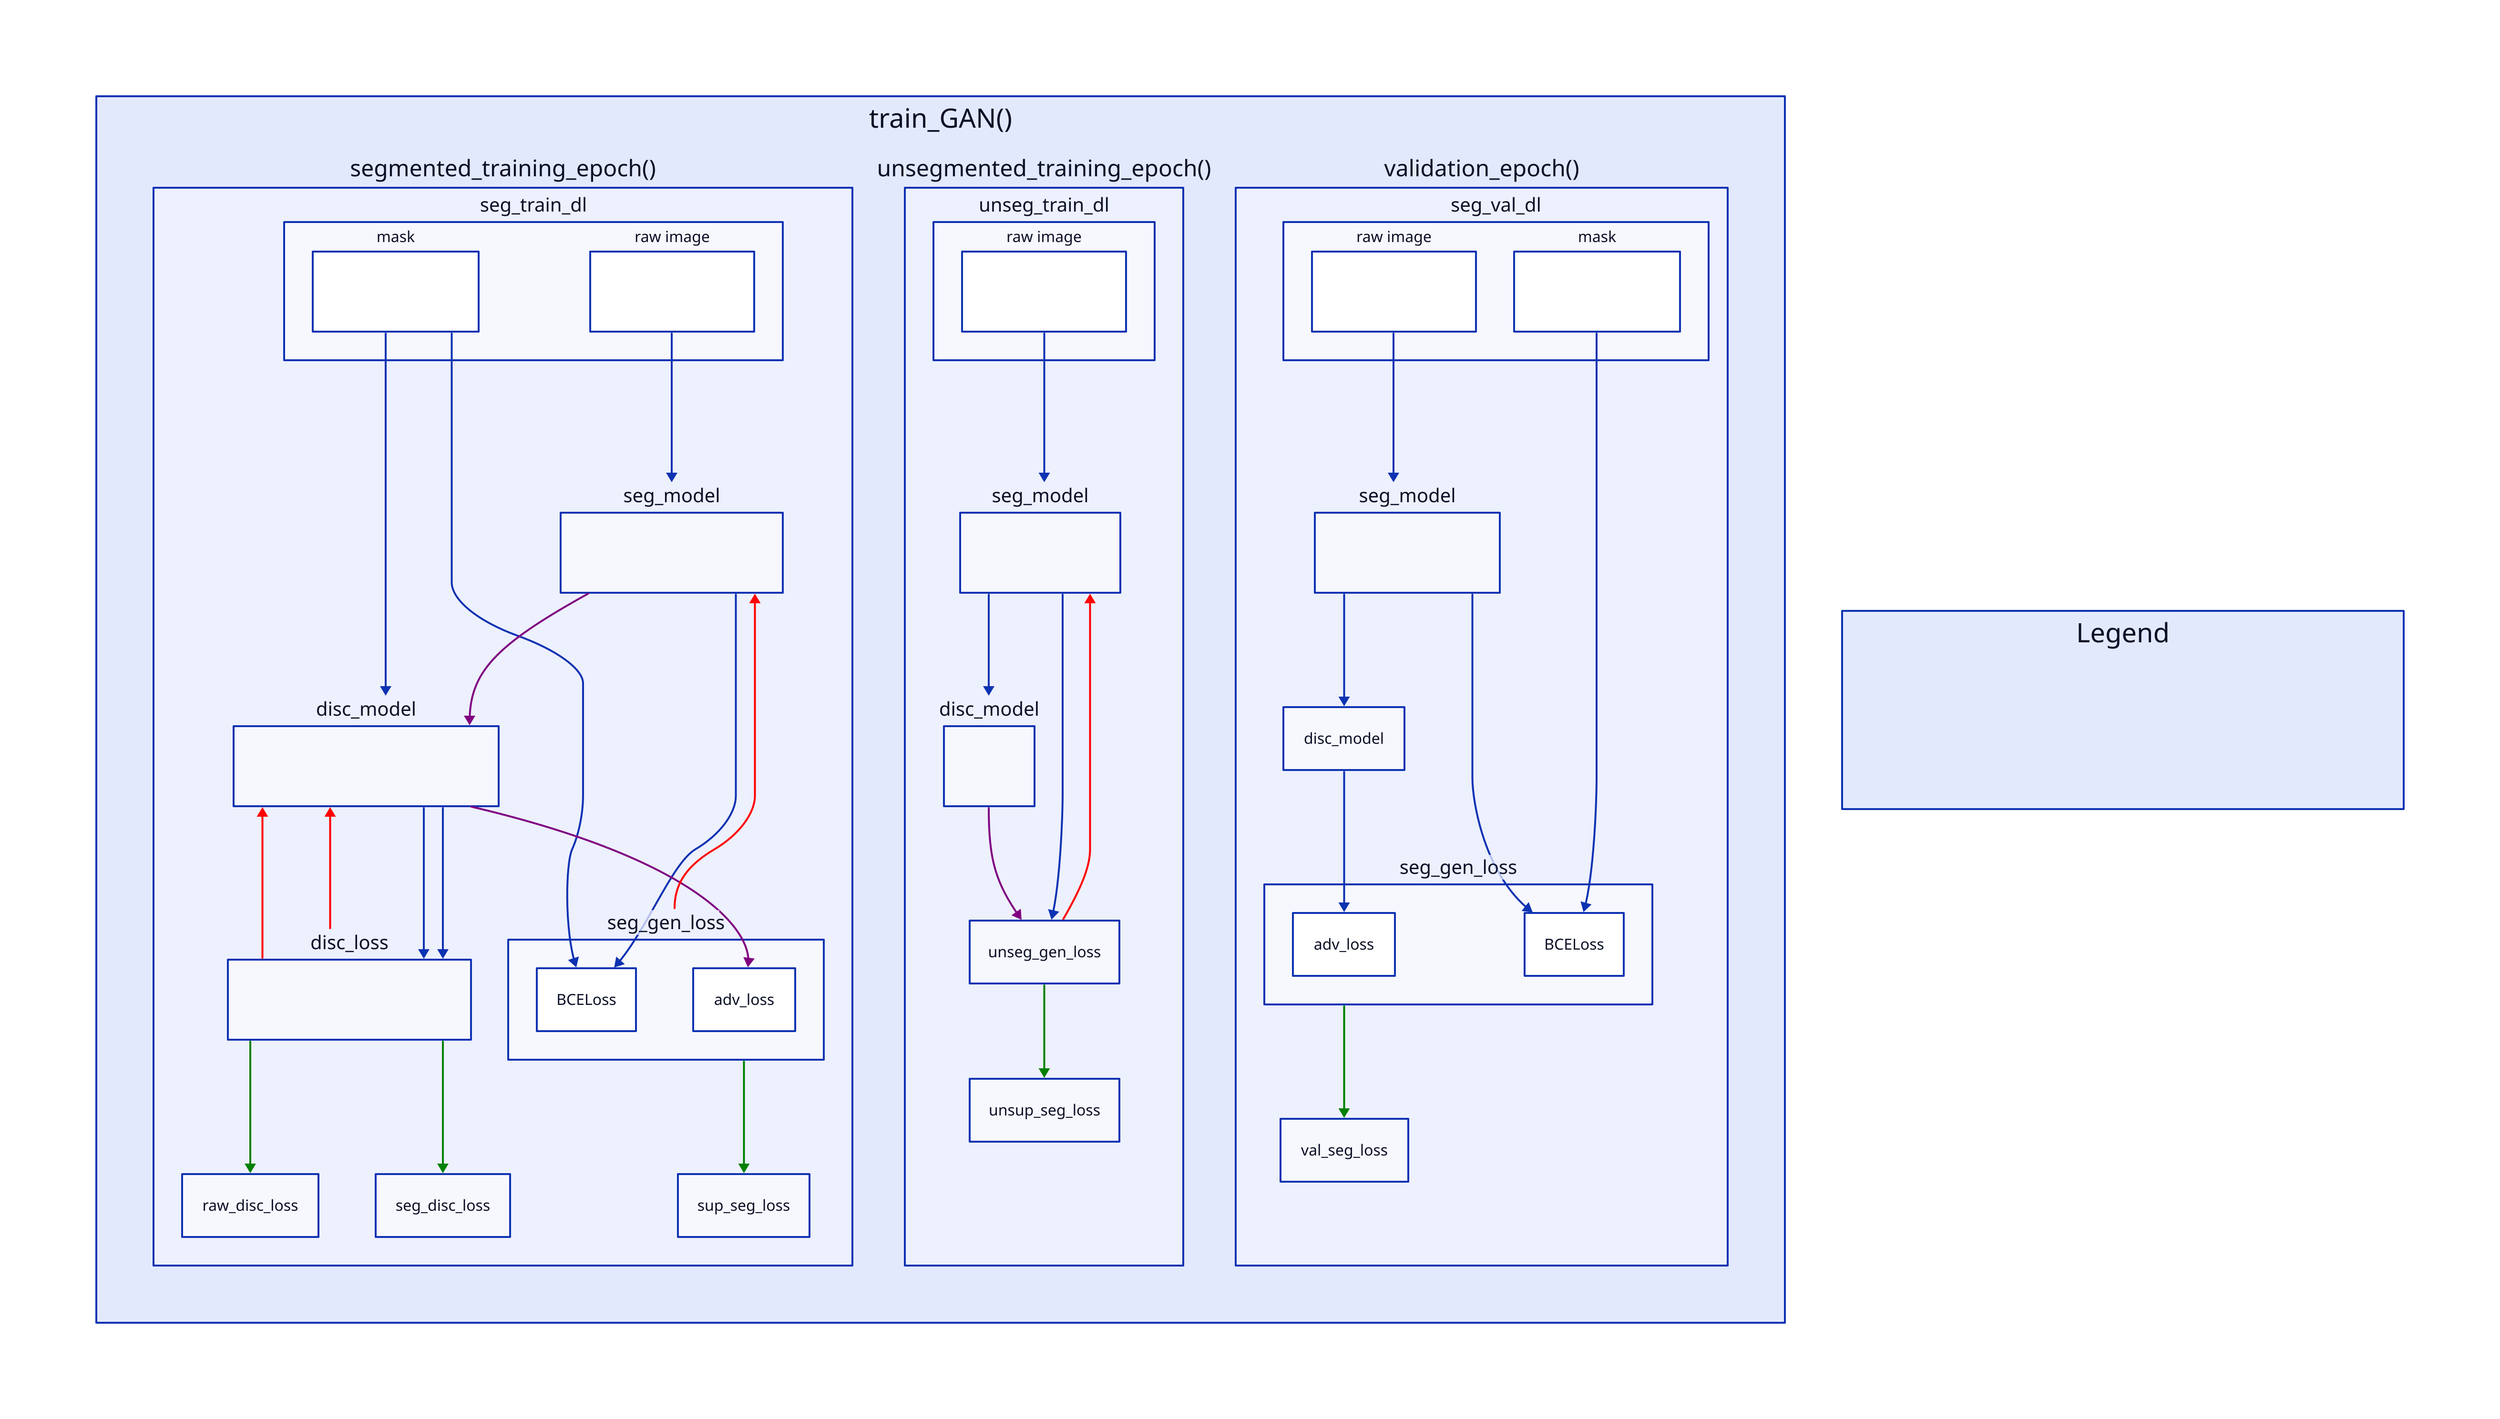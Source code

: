 train_GAN(): {
  grid-columns: 3
  segmented_training_epoch(): {
    # training the seg_model
    seg_train_dl: {
      raw image: {
        text: |md
          n input channels

        |
      }
      mask: {
        mask: |md
          m output classes
        |
      }
    }
    seg_model: {
      text: |md n -> m |
    }
    disc_model: {
      text: |md m-> 1 |
    }
    disc_loss: {
      text: |md 1-> 1 |
    }
    seg_gen_loss: {
      BCELoss
      adv_loss
    }
    seg_train_dl.raw image -> seg_model
    seg_model -> seg_gen_loss.BCELoss
    seg_train_dl.mask -> seg_gen_loss.BCELoss
    disc_model -> disc_loss
    disc_model -> seg_gen_loss.adv_loss: {
      style: {
        stroke: purple
      }
    }
    seg_model -> disc_model: {
      style: {
        stroke: purple
      }
    }
    (seg_gen_loss -> seg_model).style.stroke: red
    # training the disc_model
    seg_train_dl.mask -> disc_model -> disc_loss
    (disc_loss -> disc_model).style.stroke: red
    (disc_loss -> disc_model).style.stroke: red
    (disc_loss -> raw_disc_loss).style.stroke: green
    (disc_loss -> seg_disc_loss).style.stroke: green
    (seg_gen_loss -> sup_seg_loss).style.stroke: green
  }
  unsegmented_training_epoch(): {
    # training the seg_model
    unseg_train_dl: {
      raw image: {
        text: |md n input channels |
      }
    }
    seg_model: {
      text: |md n -> m |
    }
    disc_model: {
      test: |md m->1 |
    }
    unseg_train_dl.raw image -> seg_model
    seg_model -> disc_model
    disc_model -> unseg_gen_loss: {
      style: {
        stroke: purple
      }
    }
    seg_model -> unseg_gen_loss
    (unseg_gen_loss -> seg_model).style.stroke: red
    (unseg_gen_loss -> unsup_seg_loss).style.stroke: green
  }
  validation_epoch(): {
    seg_val_dl: {
      raw image: {
        text: |md
          n input channels

        |
      }
      mask: {
        mask: |md
          m output classes
        |
      }
    }
    seg_model: {
      text: |md n -> m |
    }
    seg_gen_loss: {
      BCELoss
      adv_loss
    }
    seg_model -> disc_model -> seg_gen_loss.adv_loss
    seg_val_dl.raw image -> seg_model
    seg_model -> seg_gen_loss.BCELoss
    seg_val_dl.mask -> seg_gen_loss.BCELoss
    (seg_gen_loss -> val_seg_loss).style.stroke: green
  }
}
Legend: {
  grid-rows: 2
  text1: |md
    blue: forward pass
  |
  text2: |md
    red:  backpropogation
  |
  text3: |md
    purple: detatch to avoid backpropogation
  |
  text4: |md
    green: save for ploting
  |
}
